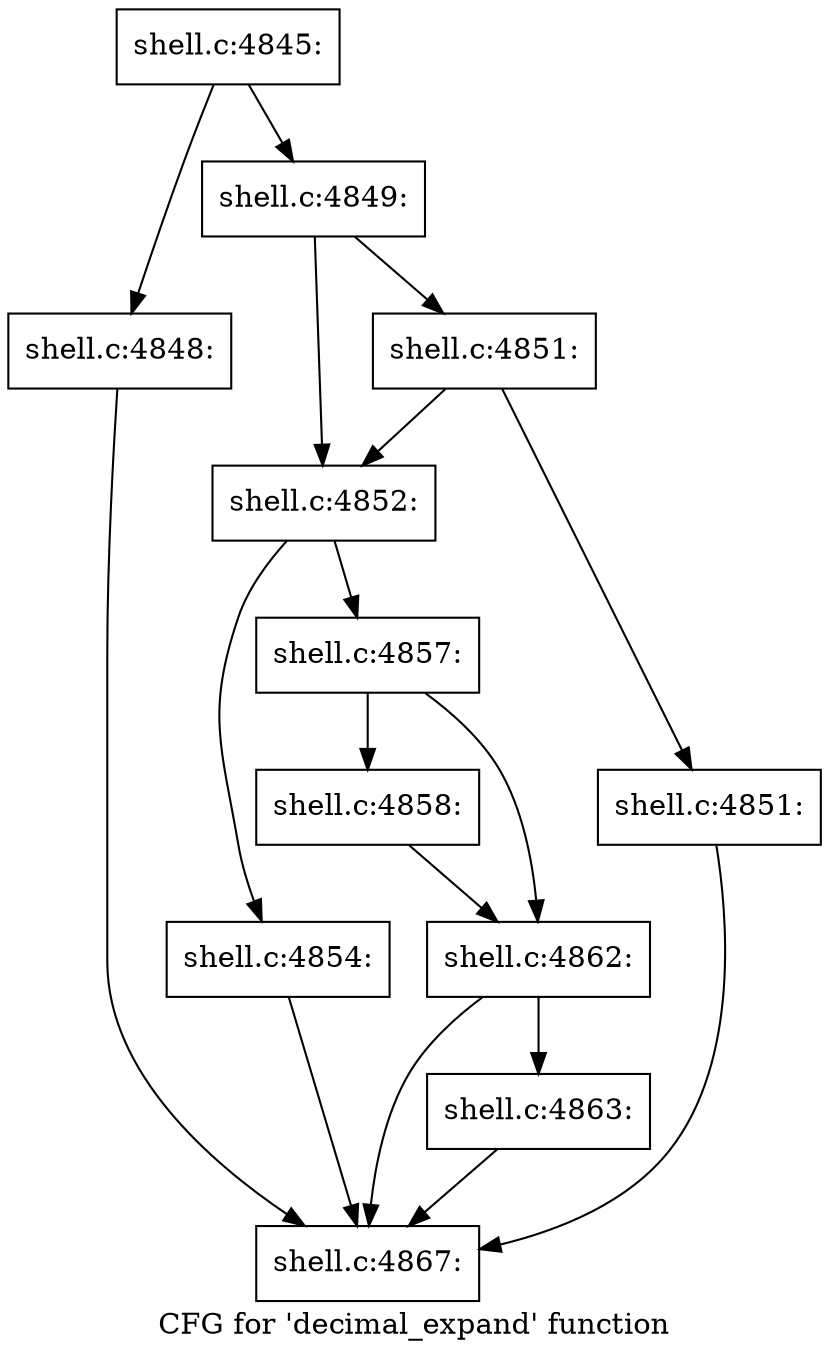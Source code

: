 digraph "CFG for 'decimal_expand' function" {
	label="CFG for 'decimal_expand' function";

	Node0x560276988380 [shape=record,label="{shell.c:4845:}"];
	Node0x560276988380 -> Node0x56027699c320;
	Node0x560276988380 -> Node0x56027699c370;
	Node0x56027699c320 [shape=record,label="{shell.c:4848:}"];
	Node0x56027699c320 -> Node0x56027699ff10;
	Node0x56027699c370 [shape=record,label="{shell.c:4849:}"];
	Node0x56027699c370 -> Node0x56027699d1d0;
	Node0x56027699c370 -> Node0x56027699d180;
	Node0x56027699d1d0 [shape=record,label="{shell.c:4851:}"];
	Node0x56027699d1d0 -> Node0x56027699d130;
	Node0x56027699d1d0 -> Node0x56027699d180;
	Node0x56027699d130 [shape=record,label="{shell.c:4851:}"];
	Node0x56027699d130 -> Node0x56027699ff10;
	Node0x56027699d180 [shape=record,label="{shell.c:4852:}"];
	Node0x56027699d180 -> Node0x56027699df80;
	Node0x56027699d180 -> Node0x56027699dfd0;
	Node0x56027699df80 [shape=record,label="{shell.c:4854:}"];
	Node0x56027699df80 -> Node0x56027699ff10;
	Node0x56027699dfd0 [shape=record,label="{shell.c:4857:}"];
	Node0x56027699dfd0 -> Node0x56027699e880;
	Node0x56027699dfd0 -> Node0x56027699e8d0;
	Node0x56027699e880 [shape=record,label="{shell.c:4858:}"];
	Node0x56027699e880 -> Node0x56027699e8d0;
	Node0x56027699e8d0 [shape=record,label="{shell.c:4862:}"];
	Node0x56027699e8d0 -> Node0x56027699fec0;
	Node0x56027699e8d0 -> Node0x56027699ff10;
	Node0x56027699fec0 [shape=record,label="{shell.c:4863:}"];
	Node0x56027699fec0 -> Node0x56027699ff10;
	Node0x56027699ff10 [shape=record,label="{shell.c:4867:}"];
}
